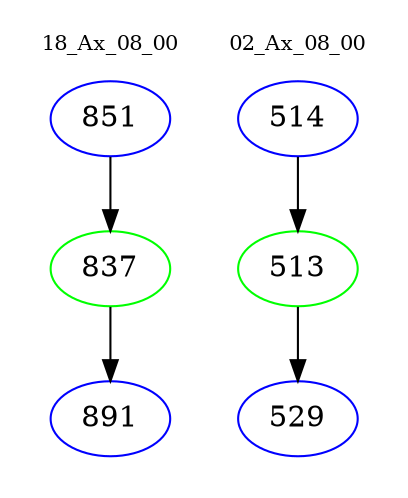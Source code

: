 digraph{
subgraph cluster_0 {
color = white
label = "18_Ax_08_00";
fontsize=10;
T0_851 [label="851", color="blue"]
T0_851 -> T0_837 [color="black"]
T0_837 [label="837", color="green"]
T0_837 -> T0_891 [color="black"]
T0_891 [label="891", color="blue"]
}
subgraph cluster_1 {
color = white
label = "02_Ax_08_00";
fontsize=10;
T1_514 [label="514", color="blue"]
T1_514 -> T1_513 [color="black"]
T1_513 [label="513", color="green"]
T1_513 -> T1_529 [color="black"]
T1_529 [label="529", color="blue"]
}
}
